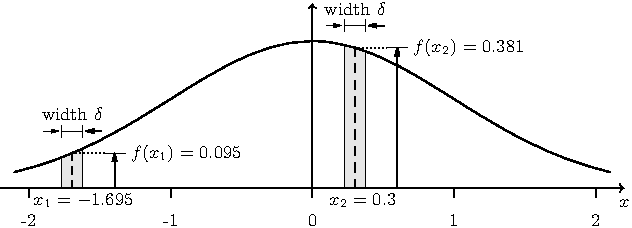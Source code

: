 unitsize(25mm,65mm);
defaultpen(fontsize(9));

real xLeft = -2.2;
real xRight = 2.2;
real yTop = 0.5;

// normal density
real dnorm(real x) {
  return 1/sqrt(2*pi)*exp(-1/2*x^2);
}
// compute normal curve, plot later
path normalCurve;
for(real x = xLeft + 0.1; x < xRight - 0.1; x += 0.15) {
  normalCurve = normalCurve..(x, dnorm(x));
}

// Example points
real xs[] = {-1.695, 0.3};
real delta = 0.15;
int i = 1;
for(real x : xs) {
  real fx = dnorm(x);
  real xl = x - delta/2;
  real xr = x + delta/2;
  real tl = times(normalCurve, xl)[0];
  real tr = times(normalCurve, xr)[0];
  path striptop = subpath(normalCurve, tl, tr);
  path area = (xl, 0)--striptop--(xr, 0)--cycle;
  filldraw(area, lightgray, linewidth(0.2));
  draw((x, 0)--(x, dnorm(x)), dashed);
  label("$x_" + string(i) + " = " + format("%f", x) +"$", (x, 0), S + 0.2E);
  // width marks and width
  real barheight = dnorm(x) + 0.06;
  Label widthLabel = Label("width $\delta$", MidPoint, 2N);
  draw(widthLabel, (xl, barheight)--(xr, barheight), linewidth(0.4), Bars);
  arrow((xl, barheight), W, length=50delta, margin=DotMargin, linewidth(0.4));
  arrow((xr, barheight), E, length=50delta, margin=DotMargin);
  // mark the function value
  real xmarker = x + 1.5delta;
  draw((x, fx)--(xmarker,fx), dotted);
  Label valueLabel = Label("$f(x_" + string(i) + ") = " + format("%5.3f", fx) + "$",
			   position=EndPoint,  E);
  path valuePath = (xmarker, fx)--(xmarker+delta, fx);
  draw(valueLabel, valuePath, linewidth(0.4));
  pair barx = relpoint(valuePath, 0.5);
  draw((barx.x, 0)--barx, Arrow(4));
  //
  ++i;
}

// add normal curve later as filling area cuts into the curve otherwise
draw(normalCurve, linewidth(0.7));

// Add Axes after are to avoid cutting into it
path xaxis = (xLeft,0)--(xRight,0);
path yaxis = (0,0)--(0,yTop);
draw(xaxis, Arrow(TeXHead, 1));
draw(yaxis, Arrow(TeXHead, 1));
label("$x$", point(xaxis, 1), 2S);
// Axis labels
real tickLength = 0.05*yTop;
for(int x = (int)xLeft; x <= (int)xRight; ++x) {
  draw((x,0)--(x,-tickLength));
  label(string(x), (x,-tickLength), 3S);
}

